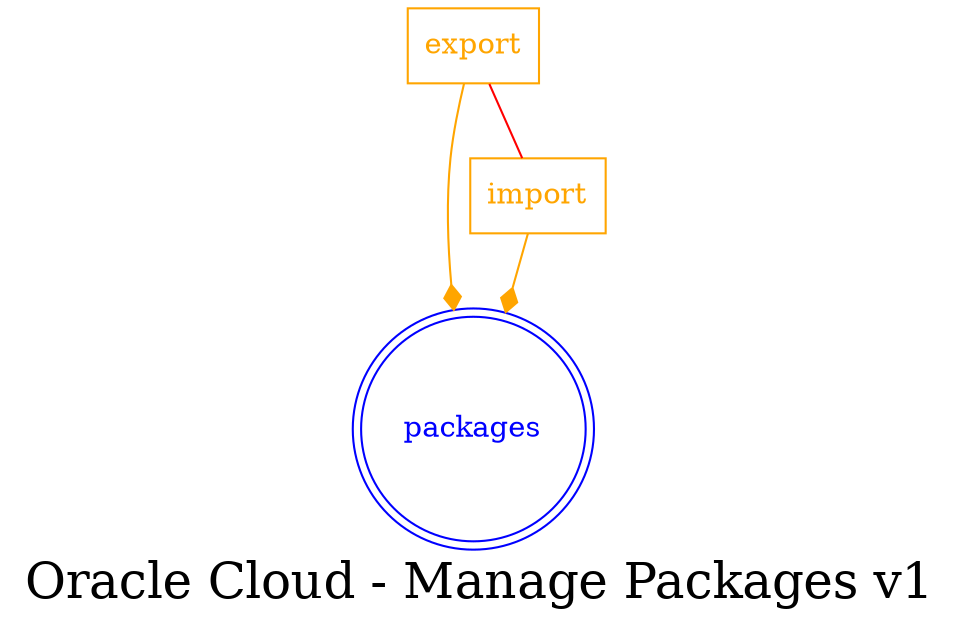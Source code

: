 digraph LexiconGraph {
graph[label="Oracle Cloud - Manage Packages v1", fontsize=24]
splines=true
"packages" [color=blue, fontcolor=blue, shape=doublecircle]
"export" [color=orange, fontcolor=orange, shape=box]
"export" -> "packages" [color=orange, fontcolor=orange, arrowhead=diamond, arrowtail=none]
"import" [color=orange, fontcolor=orange, shape=box]
"import" -> "packages" [color=orange, fontcolor=orange, arrowhead=diamond, arrowtail=none]
"export" -> "import" [color=red, fontcolor=red, arrowhead=none, arrowtail=none]
}

